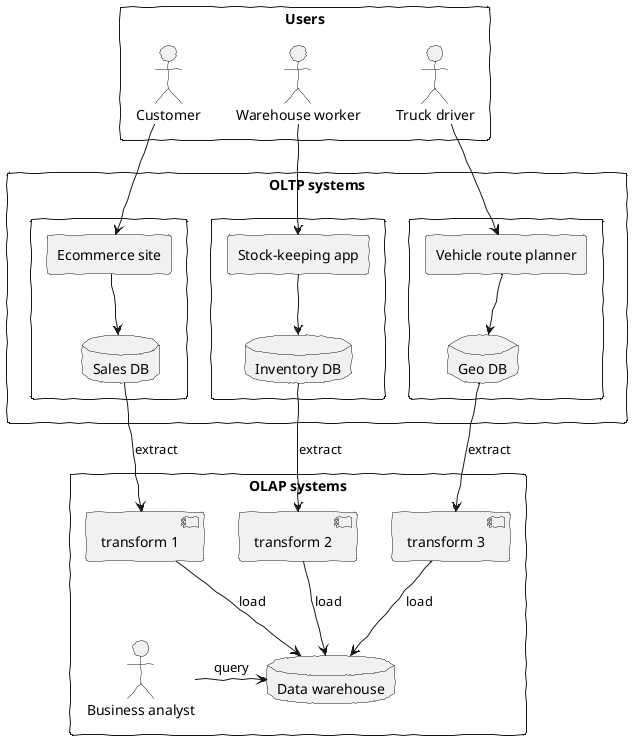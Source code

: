@startuml

allow_mixing

skinparam handwritten true

rectangle "Users" {
actor Customer
actor "Warehouse worker"
actor "Truck driver"
}

rectangle "OLTP systems" {
rectangle {
agent "Ecommerce site"
database "Sales DB"
}

rectangle {
agent "Stock-keeping app"
database "Inventory DB"
}

rectangle {
agent "Vehicle route planner"
database "Geo DB"
}
}

Customer --> "Ecommerce site"
"Ecommerce site" --> "Sales DB"

"Warehouse worker" --> "Stock-keeping app"
"Stock-keeping app" --> "Inventory DB"

"Truck driver" --> "Vehicle route planner"
"Vehicle route planner" --> "Geo DB"

rectangle "OLAP systems" {
component "transform 1"
component "transform 2"
component "transform 3"
database "Data warehouse"
actor "Business analyst"
}

"Sales DB" --> "transform 1": "extract"

"Inventory DB" --> "transform 2": "extract"

"Geo DB" --> "transform 3": "extract"

"transform 1" --> "Data warehouse": "load"
"transform 2" --> "Data warehouse": "load"
"transform 3" --> "Data warehouse": "load"

"Business analyst" -> "Data warehouse": query

@enduml
